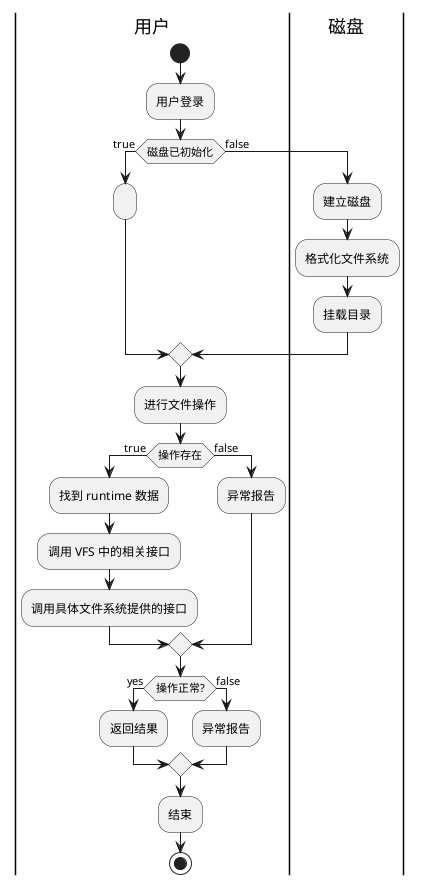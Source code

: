 @startuml
|用户|
start
:用户登录;
if (磁盘已初始化) then (true)
:;
else (false)
    |磁盘|
    :建立磁盘;
    :格式化文件系统;
    :挂载目录;
endif
|用户|
|用户|
:进行文件操作;
if (操作存在) then (true)
    :找到 runtime 数据;
    :调用 VFS 中的相关接口;
    :调用具体文件系统提供的接口;
else(false)
:异常报告;
endif
if (操作正常?) then (yes)
:返回结果;
else(false)
:异常报告;
endif
:结束;
stop

@enduml
